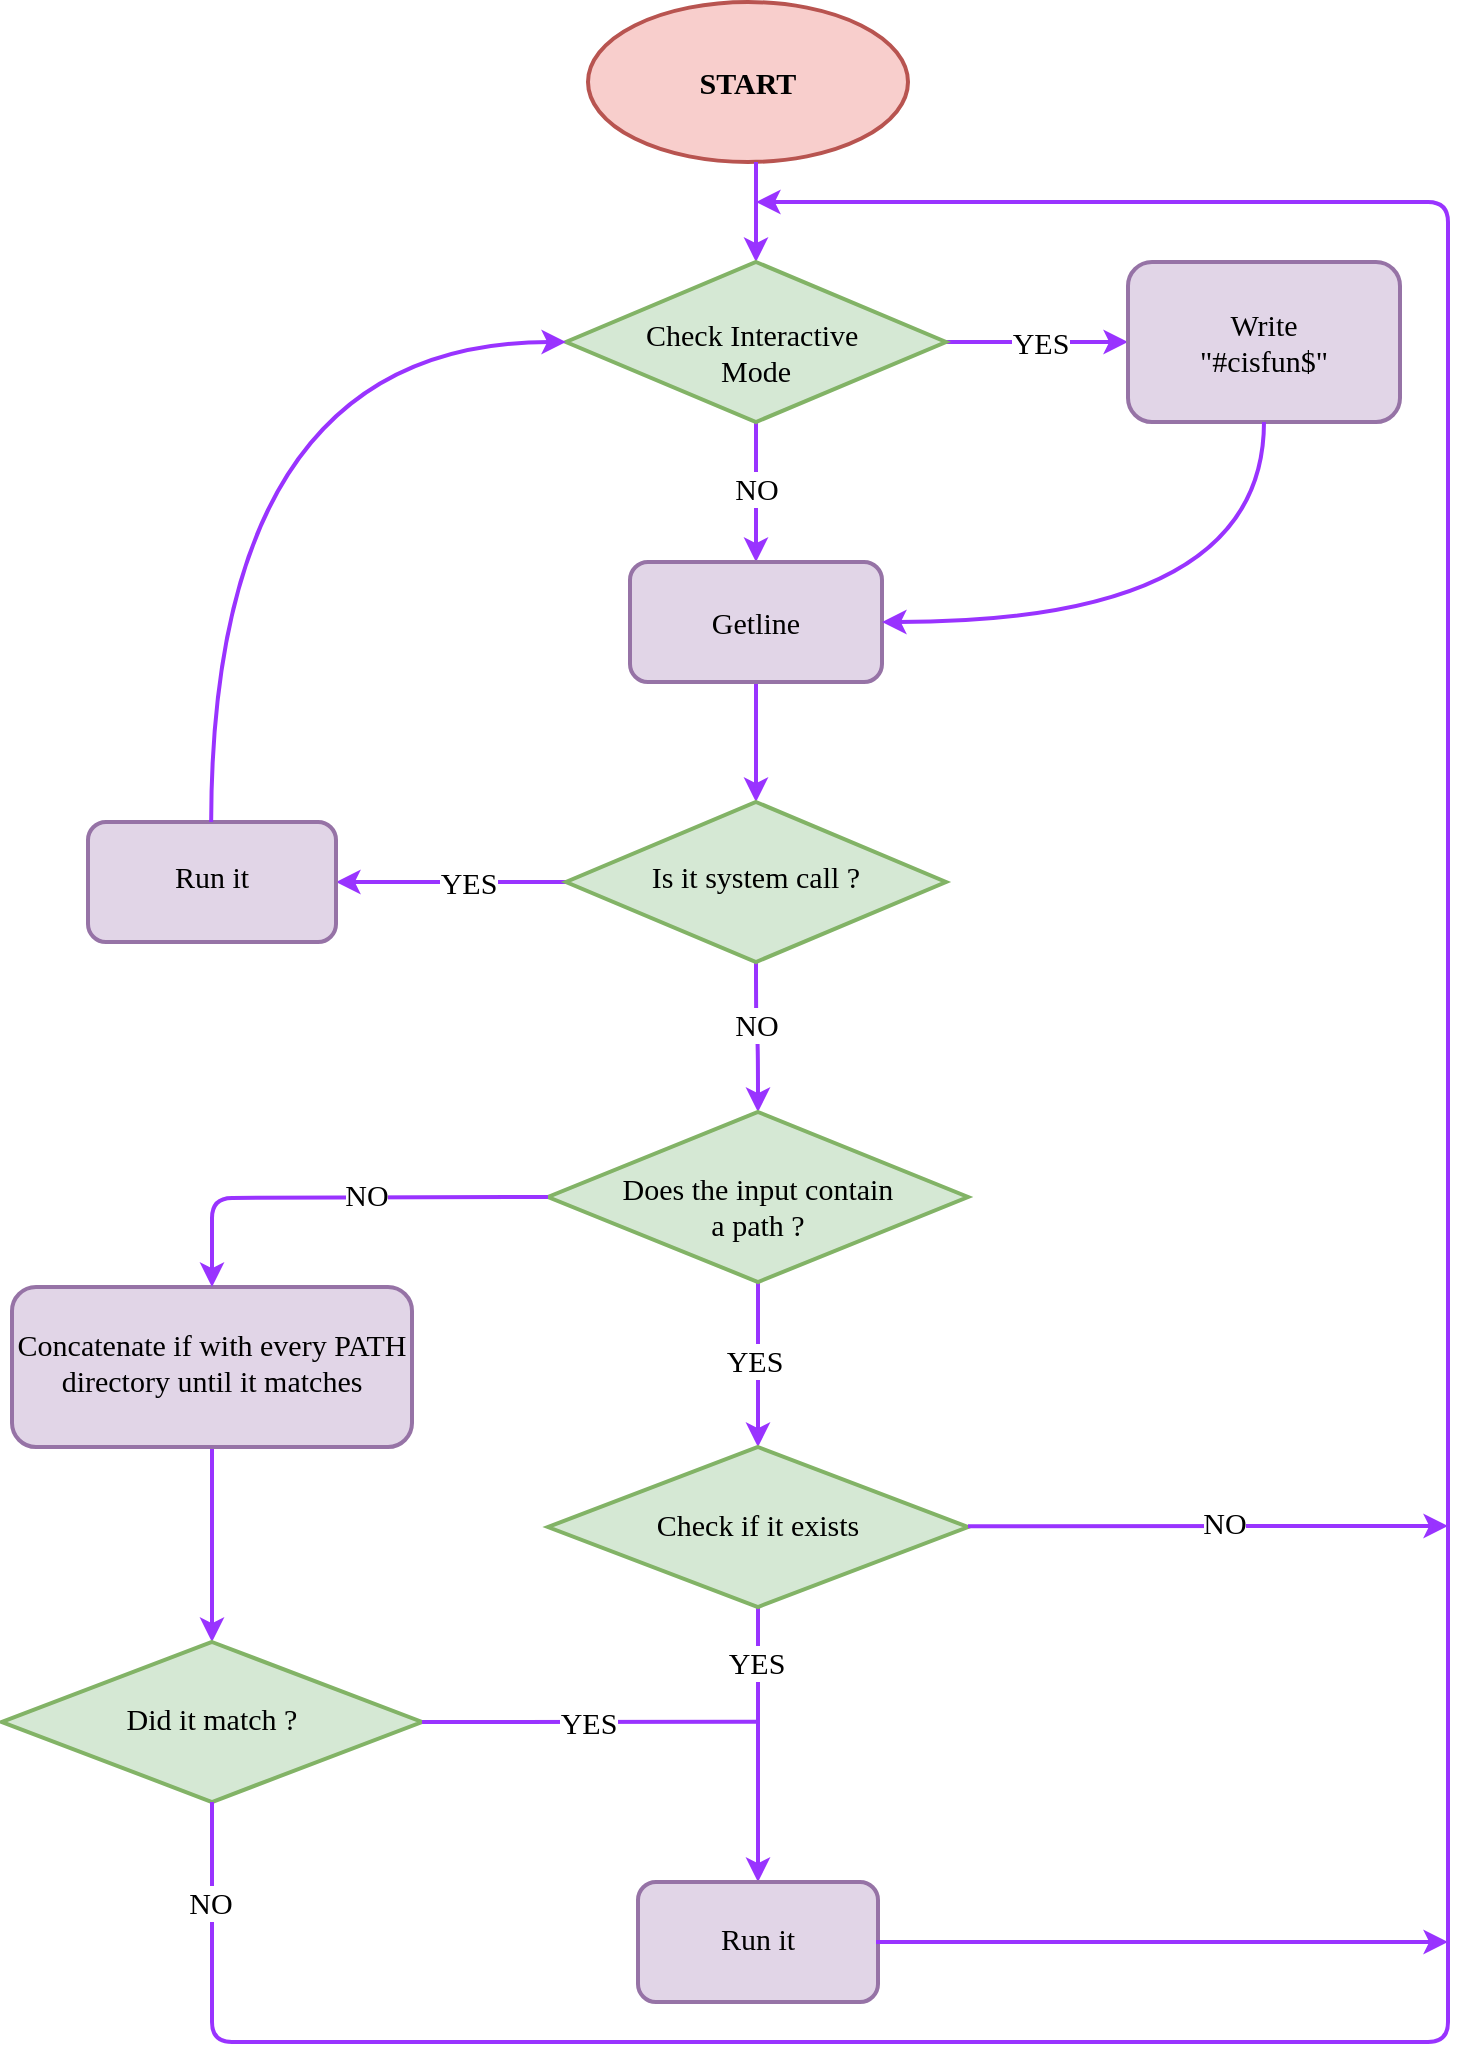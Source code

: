 <mxfile version="20.6.1" type="device"><diagram id="IG7_IW7qJGOy8Exil9pi" name="Page-1"><mxGraphModel dx="1452" dy="971" grid="1" gridSize="10" guides="1" tooltips="1" connect="1" arrows="1" fold="1" page="1" pageScale="1" pageWidth="827" pageHeight="1169" math="0" shadow="0"><root><mxCell id="0"/><mxCell id="1" parent="0"/><mxCell id="N2TE-5Wqt33M7X1x8Az8-1" value="&lt;font size=&quot;1&quot; face=&quot;Comic Sans MS&quot;&gt;&lt;b style=&quot;font-size: 15px;&quot;&gt;START&lt;/b&gt;&lt;/font&gt;" style="ellipse;whiteSpace=wrap;html=1;fillColor=#f8cecc;strokeColor=#b85450;strokeWidth=2;" vertex="1" parent="1"><mxGeometry x="330" y="30" width="160" height="80" as="geometry"/></mxCell><mxCell id="N2TE-5Wqt33M7X1x8Az8-2" value="" style="endArrow=classic;html=1;rounded=0;fontFamily=Comic Sans MS;fontSize=15;strokeColor=#9933FF;strokeWidth=2;" edge="1" parent="1"><mxGeometry width="50" height="50" relative="1" as="geometry"><mxPoint x="414" y="110" as="sourcePoint"/><mxPoint x="414" y="160" as="targetPoint"/></mxGeometry></mxCell><mxCell id="N2TE-5Wqt33M7X1x8Az8-9" value="" style="edgeStyle=orthogonalEdgeStyle;rounded=0;orthogonalLoop=1;jettySize=auto;html=1;strokeColor=#9933FF;fontFamily=Comic Sans MS;fontSize=15;strokeWidth=2;" edge="1" parent="1" source="N2TE-5Wqt33M7X1x8Az8-3" target="N2TE-5Wqt33M7X1x8Az8-8"><mxGeometry relative="1" as="geometry"/></mxCell><mxCell id="N2TE-5Wqt33M7X1x8Az8-10" value="YES" style="edgeLabel;html=1;align=center;verticalAlign=middle;resizable=0;points=[];fontSize=15;fontFamily=Comic Sans MS;" vertex="1" connectable="0" parent="N2TE-5Wqt33M7X1x8Az8-9"><mxGeometry x="0.037" y="-4" relative="1" as="geometry"><mxPoint y="-4" as="offset"/></mxGeometry></mxCell><mxCell id="N2TE-5Wqt33M7X1x8Az8-12" value="" style="edgeStyle=orthogonalEdgeStyle;rounded=0;orthogonalLoop=1;jettySize=auto;html=1;strokeColor=#9933FF;fontFamily=Comic Sans MS;fontSize=15;strokeWidth=2;" edge="1" parent="1" source="N2TE-5Wqt33M7X1x8Az8-3" target="N2TE-5Wqt33M7X1x8Az8-11"><mxGeometry relative="1" as="geometry"/></mxCell><mxCell id="N2TE-5Wqt33M7X1x8Az8-13" value="NO" style="edgeLabel;html=1;align=center;verticalAlign=middle;resizable=0;points=[];fontSize=15;fontFamily=Comic Sans MS;" vertex="1" connectable="0" parent="N2TE-5Wqt33M7X1x8Az8-12"><mxGeometry x="-0.054" y="2" relative="1" as="geometry"><mxPoint x="-2" as="offset"/></mxGeometry></mxCell><mxCell id="N2TE-5Wqt33M7X1x8Az8-3" value="Check Interactive&amp;nbsp;&lt;br&gt;Mode" style="rhombus;whiteSpace=wrap;html=1;strokeWidth=2;fontFamily=Comic Sans MS;fontSize=15;verticalAlign=middle;spacing=2;spacingTop=10;fillColor=#d5e8d4;strokeColor=#82b366;" vertex="1" parent="1"><mxGeometry x="319" y="160" width="190" height="80" as="geometry"/></mxCell><mxCell id="N2TE-5Wqt33M7X1x8Az8-8" value="Write&lt;br&gt;&quot;#cisfun$&quot;" style="rounded=1;whiteSpace=wrap;html=1;fontSize=15;fontFamily=Comic Sans MS;fillColor=#e1d5e7;strokeColor=#9673a6;strokeWidth=2;spacing=2;spacingTop=0;" vertex="1" parent="1"><mxGeometry x="600" y="160" width="136" height="80" as="geometry"/></mxCell><mxCell id="N2TE-5Wqt33M7X1x8Az8-21" value="" style="edgeStyle=orthogonalEdgeStyle;curved=1;orthogonalLoop=1;jettySize=auto;html=1;strokeColor=#9933FF;strokeWidth=2;fontFamily=Comic Sans MS;fontSize=15;" edge="1" parent="1" source="N2TE-5Wqt33M7X1x8Az8-11" target="N2TE-5Wqt33M7X1x8Az8-20"><mxGeometry relative="1" as="geometry"/></mxCell><mxCell id="N2TE-5Wqt33M7X1x8Az8-11" value="Getline" style="rounded=1;whiteSpace=wrap;html=1;fontSize=15;fontFamily=Comic Sans MS;fillColor=#e1d5e7;strokeColor=#9673a6;strokeWidth=2;spacing=2;spacingTop=0;" vertex="1" parent="1"><mxGeometry x="351" y="310" width="126" height="60" as="geometry"/></mxCell><mxCell id="N2TE-5Wqt33M7X1x8Az8-16" value="" style="endArrow=classic;html=1;strokeColor=#9933FF;fontFamily=Comic Sans MS;fontSize=15;exitX=0.5;exitY=1;exitDx=0;exitDy=0;entryX=1;entryY=0.5;entryDx=0;entryDy=0;curved=1;strokeWidth=2;" edge="1" parent="1" source="N2TE-5Wqt33M7X1x8Az8-8" target="N2TE-5Wqt33M7X1x8Az8-11"><mxGeometry width="50" height="50" relative="1" as="geometry"><mxPoint x="470" y="450" as="sourcePoint"/><mxPoint x="520" y="400" as="targetPoint"/><Array as="points"><mxPoint x="668" y="340"/></Array></mxGeometry></mxCell><mxCell id="N2TE-5Wqt33M7X1x8Az8-23" value="" style="edgeStyle=orthogonalEdgeStyle;curved=1;orthogonalLoop=1;jettySize=auto;html=1;strokeColor=#9933FF;strokeWidth=2;fontFamily=Comic Sans MS;fontSize=15;" edge="1" parent="1" source="N2TE-5Wqt33M7X1x8Az8-20" target="N2TE-5Wqt33M7X1x8Az8-22"><mxGeometry relative="1" as="geometry"/></mxCell><mxCell id="N2TE-5Wqt33M7X1x8Az8-24" value="YES" style="edgeLabel;html=1;align=center;verticalAlign=middle;resizable=0;points=[];fontSize=15;fontFamily=Comic Sans MS;" vertex="1" connectable="0" parent="N2TE-5Wqt33M7X1x8Az8-23"><mxGeometry x="-0.139" y="4" relative="1" as="geometry"><mxPoint y="-4" as="offset"/></mxGeometry></mxCell><mxCell id="N2TE-5Wqt33M7X1x8Az8-34" value="" style="edgeStyle=orthogonalEdgeStyle;curved=1;orthogonalLoop=1;jettySize=auto;html=1;strokeColor=#9933FF;strokeWidth=2;fontFamily=Comic Sans MS;fontSize=15;" edge="1" parent="1" source="N2TE-5Wqt33M7X1x8Az8-20" target="N2TE-5Wqt33M7X1x8Az8-33"><mxGeometry relative="1" as="geometry"/></mxCell><mxCell id="N2TE-5Wqt33M7X1x8Az8-35" value="NO" style="edgeLabel;html=1;align=center;verticalAlign=middle;resizable=0;points=[];fontSize=15;fontFamily=Comic Sans MS;" vertex="1" connectable="0" parent="N2TE-5Wqt33M7X1x8Az8-34"><mxGeometry x="-0.213" y="3" relative="1" as="geometry"><mxPoint x="-3" y="1" as="offset"/></mxGeometry></mxCell><mxCell id="N2TE-5Wqt33M7X1x8Az8-20" value="Is it system call ?" style="rhombus;whiteSpace=wrap;html=1;strokeWidth=2;fontFamily=Comic Sans MS;fontSize=15;verticalAlign=middle;spacing=2;spacingTop=-6;fillColor=#d5e8d4;strokeColor=#82b366;" vertex="1" parent="1"><mxGeometry x="319" y="430" width="190" height="80" as="geometry"/></mxCell><mxCell id="N2TE-5Wqt33M7X1x8Az8-22" value="Run it" style="rounded=1;whiteSpace=wrap;html=1;fontSize=15;fontFamily=Comic Sans MS;fillColor=#e1d5e7;strokeColor=#9673a6;strokeWidth=2;spacing=2;spacingTop=-6;" vertex="1" parent="1"><mxGeometry x="80" y="440" width="124" height="60" as="geometry"/></mxCell><mxCell id="N2TE-5Wqt33M7X1x8Az8-26" value="" style="endArrow=classic;html=1;strokeColor=#9933FF;strokeWidth=2;fontFamily=Comic Sans MS;fontSize=15;entryX=0;entryY=0.5;entryDx=0;entryDy=0;curved=1;" edge="1" parent="1" target="N2TE-5Wqt33M7X1x8Az8-3"><mxGeometry width="50" height="50" relative="1" as="geometry"><mxPoint x="141.58" y="440" as="sourcePoint"/><mxPoint x="141.58" y="370" as="targetPoint"/><Array as="points"><mxPoint x="142" y="200"/></Array></mxGeometry></mxCell><mxCell id="N2TE-5Wqt33M7X1x8Az8-37" value="" style="edgeStyle=orthogonalEdgeStyle;curved=1;orthogonalLoop=1;jettySize=auto;html=1;strokeColor=#9933FF;strokeWidth=2;fontFamily=Comic Sans MS;fontSize=15;" edge="1" parent="1" source="N2TE-5Wqt33M7X1x8Az8-33" target="N2TE-5Wqt33M7X1x8Az8-36"><mxGeometry relative="1" as="geometry"/></mxCell><mxCell id="N2TE-5Wqt33M7X1x8Az8-38" value="YES" style="edgeLabel;html=1;align=center;verticalAlign=middle;resizable=0;points=[];fontSize=15;fontFamily=Comic Sans MS;" vertex="1" connectable="0" parent="N2TE-5Wqt33M7X1x8Az8-37"><mxGeometry x="-0.054" y="-2" relative="1" as="geometry"><mxPoint as="offset"/></mxGeometry></mxCell><mxCell id="N2TE-5Wqt33M7X1x8Az8-33" value="Does the input contain&lt;br&gt;a path ?" style="rhombus;whiteSpace=wrap;html=1;strokeWidth=2;fontFamily=Comic Sans MS;fontSize=15;verticalAlign=middle;spacing=2;spacingTop=9;fillColor=#d5e8d4;strokeColor=#82b366;" vertex="1" parent="1"><mxGeometry x="310" y="585" width="210" height="85" as="geometry"/></mxCell><mxCell id="N2TE-5Wqt33M7X1x8Az8-45" value="" style="edgeStyle=orthogonalEdgeStyle;rounded=1;orthogonalLoop=1;jettySize=auto;html=1;strokeColor=#9933FF;strokeWidth=2;fontFamily=Comic Sans MS;fontSize=15;" edge="1" parent="1" source="N2TE-5Wqt33M7X1x8Az8-36" target="N2TE-5Wqt33M7X1x8Az8-44"><mxGeometry relative="1" as="geometry"/></mxCell><mxCell id="N2TE-5Wqt33M7X1x8Az8-46" value="YES" style="edgeLabel;html=1;align=center;verticalAlign=middle;resizable=0;points=[];fontSize=15;fontFamily=Comic Sans MS;" vertex="1" connectable="0" parent="N2TE-5Wqt33M7X1x8Az8-45"><mxGeometry x="-0.324" relative="1" as="geometry"><mxPoint x="-1" y="-19" as="offset"/></mxGeometry></mxCell><mxCell id="N2TE-5Wqt33M7X1x8Az8-36" value="Check if it exists" style="rhombus;whiteSpace=wrap;html=1;fontSize=15;fontFamily=Comic Sans MS;fillColor=#d5e8d4;strokeColor=#82b366;strokeWidth=2;spacing=2;spacingTop=-4;" vertex="1" parent="1"><mxGeometry x="310" y="752.5" width="210" height="80" as="geometry"/></mxCell><mxCell id="N2TE-5Wqt33M7X1x8Az8-43" value="" style="edgeStyle=orthogonalEdgeStyle;rounded=1;orthogonalLoop=1;jettySize=auto;html=1;strokeColor=#9933FF;strokeWidth=2;fontFamily=Comic Sans MS;fontSize=15;" edge="1" parent="1" source="N2TE-5Wqt33M7X1x8Az8-40" target="N2TE-5Wqt33M7X1x8Az8-42"><mxGeometry relative="1" as="geometry"/></mxCell><mxCell id="N2TE-5Wqt33M7X1x8Az8-40" value="Concatenate if with every PATH directory until it matches" style="rounded=1;whiteSpace=wrap;html=1;fontSize=15;fontFamily=Comic Sans MS;fillColor=#e1d5e7;strokeColor=#9673a6;strokeWidth=2;spacing=2;spacingTop=-6;" vertex="1" parent="1"><mxGeometry x="42" y="672.5" width="200" height="80" as="geometry"/></mxCell><mxCell id="N2TE-5Wqt33M7X1x8Az8-41" value="" style="endArrow=classic;html=1;strokeColor=#9933FF;strokeWidth=2;fontFamily=Comic Sans MS;fontSize=15;exitX=0;exitY=0.5;exitDx=0;exitDy=0;entryX=0.5;entryY=0;entryDx=0;entryDy=0;rounded=1;" edge="1" parent="1" source="N2TE-5Wqt33M7X1x8Az8-33" target="N2TE-5Wqt33M7X1x8Az8-40"><mxGeometry width="50" height="50" relative="1" as="geometry"><mxPoint x="140" y="620" as="sourcePoint"/><mxPoint x="140" y="670" as="targetPoint"/><Array as="points"><mxPoint x="142" y="628"/></Array></mxGeometry></mxCell><mxCell id="N2TE-5Wqt33M7X1x8Az8-59" value="NO" style="edgeLabel;html=1;align=center;verticalAlign=middle;resizable=0;points=[];fontSize=15;fontFamily=Comic Sans MS;" vertex="1" connectable="0" parent="N2TE-5Wqt33M7X1x8Az8-41"><mxGeometry x="-0.144" y="-2" relative="1" as="geometry"><mxPoint as="offset"/></mxGeometry></mxCell><mxCell id="N2TE-5Wqt33M7X1x8Az8-42" value="Did it match ?" style="rhombus;whiteSpace=wrap;html=1;fontSize=15;fontFamily=Comic Sans MS;fillColor=#d5e8d4;strokeColor=#82b366;strokeWidth=2;spacing=2;spacingTop=-4;" vertex="1" parent="1"><mxGeometry x="37" y="850" width="210" height="80" as="geometry"/></mxCell><mxCell id="N2TE-5Wqt33M7X1x8Az8-44" value="Run it" style="rounded=1;whiteSpace=wrap;html=1;fontSize=15;fontFamily=Comic Sans MS;fillColor=#e1d5e7;strokeColor=#9673a6;strokeWidth=2;spacing=2;spacingTop=-4;" vertex="1" parent="1"><mxGeometry x="355" y="970" width="120" height="60" as="geometry"/></mxCell><mxCell id="N2TE-5Wqt33M7X1x8Az8-49" value="" style="endArrow=none;html=1;rounded=1;strokeColor=#9933FF;strokeWidth=2;fontFamily=Comic Sans MS;fontSize=15;exitX=1;exitY=0.5;exitDx=0;exitDy=0;" edge="1" parent="1" source="N2TE-5Wqt33M7X1x8Az8-42"><mxGeometry width="50" height="50" relative="1" as="geometry"><mxPoint x="244" y="889.86" as="sourcePoint"/><mxPoint x="414" y="889.86" as="targetPoint"/></mxGeometry></mxCell><mxCell id="N2TE-5Wqt33M7X1x8Az8-50" value="YES" style="edgeLabel;html=1;align=center;verticalAlign=middle;resizable=0;points=[];fontSize=15;fontFamily=Comic Sans MS;" vertex="1" connectable="0" parent="N2TE-5Wqt33M7X1x8Az8-49"><mxGeometry x="0.015" y="-1" relative="1" as="geometry"><mxPoint x="-2" y="-1" as="offset"/></mxGeometry></mxCell><mxCell id="N2TE-5Wqt33M7X1x8Az8-53" value="" style="endArrow=classic;html=1;strokeColor=#9933FF;strokeWidth=2;fontFamily=Comic Sans MS;fontSize=15;exitX=0.5;exitY=1;exitDx=0;exitDy=0;rounded=1;" edge="1" parent="1" source="N2TE-5Wqt33M7X1x8Az8-42"><mxGeometry width="50" height="50" relative="1" as="geometry"><mxPoint x="140" y="1050" as="sourcePoint"/><mxPoint x="414" y="130" as="targetPoint"/><Array as="points"><mxPoint x="142" y="1050"/><mxPoint x="380" y="1050"/><mxPoint x="760" y="1050"/><mxPoint x="760" y="620"/><mxPoint x="760" y="130"/></Array></mxGeometry></mxCell><mxCell id="N2TE-5Wqt33M7X1x8Az8-60" value="NO" style="edgeLabel;html=1;align=center;verticalAlign=middle;resizable=0;points=[];fontSize=15;fontFamily=Comic Sans MS;" vertex="1" connectable="0" parent="N2TE-5Wqt33M7X1x8Az8-53"><mxGeometry x="-0.57" relative="1" as="geometry"><mxPoint x="-312" y="-70" as="offset"/></mxGeometry></mxCell><mxCell id="N2TE-5Wqt33M7X1x8Az8-56" value="" style="endArrow=classic;html=1;rounded=0;strokeColor=#9933FF;strokeWidth=2;fontFamily=Comic Sans MS;fontSize=15;" edge="1" parent="1"><mxGeometry width="50" height="50" relative="1" as="geometry"><mxPoint x="520" y="792.14" as="sourcePoint"/><mxPoint x="760" y="792" as="targetPoint"/></mxGeometry></mxCell><mxCell id="N2TE-5Wqt33M7X1x8Az8-57" value="NO" style="edgeLabel;html=1;align=center;verticalAlign=middle;resizable=0;points=[];fontSize=15;fontFamily=Comic Sans MS;" vertex="1" connectable="0" parent="N2TE-5Wqt33M7X1x8Az8-56"><mxGeometry x="0.063" y="2" relative="1" as="geometry"><mxPoint as="offset"/></mxGeometry></mxCell><mxCell id="N2TE-5Wqt33M7X1x8Az8-58" value="" style="endArrow=classic;html=1;rounded=0;strokeColor=#9933FF;strokeWidth=2;fontFamily=Comic Sans MS;fontSize=15;" edge="1" parent="1"><mxGeometry width="50" height="50" relative="1" as="geometry"><mxPoint x="474" y="1000" as="sourcePoint"/><mxPoint x="760" y="1000" as="targetPoint"/></mxGeometry></mxCell></root></mxGraphModel></diagram></mxfile>